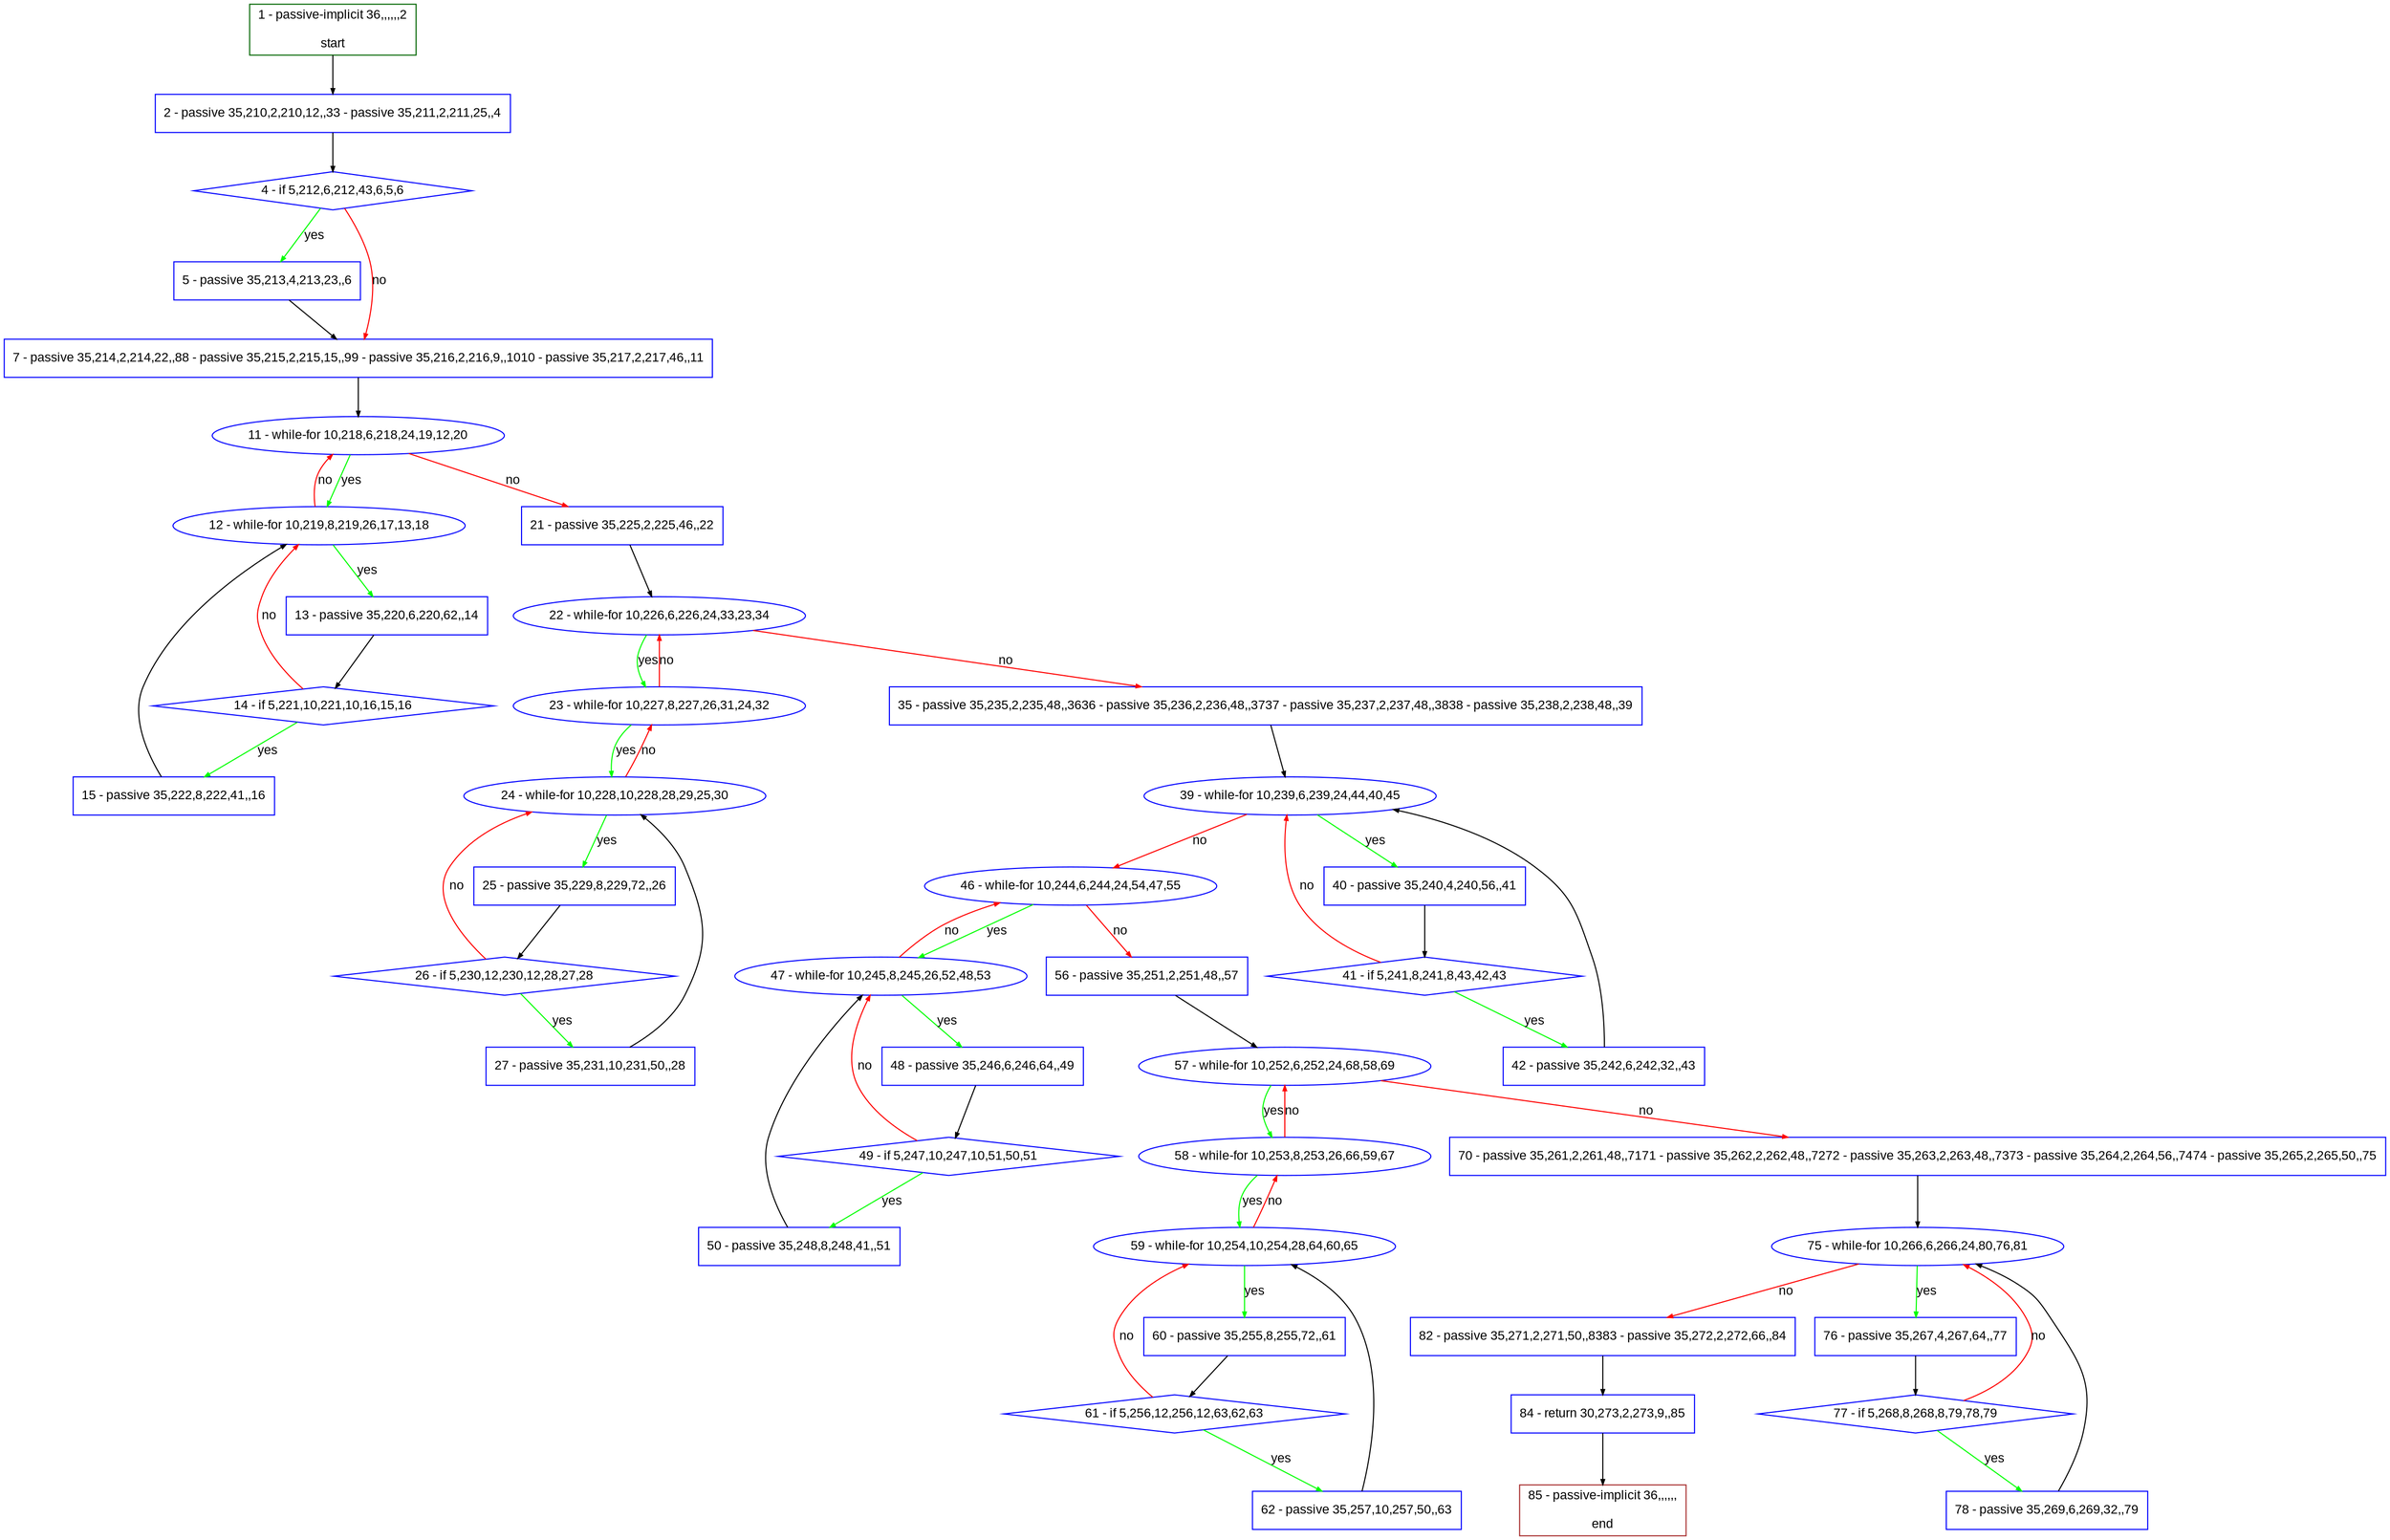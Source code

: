 digraph "" {
  graph [pack="true", label="", fontsize="12", packmode="clust", fontname="Arial", fillcolor="#FFFFCC", bgcolor="white", style="rounded,filled", compound="true"];
  node [node_initialized="no", label="", color="grey", fontsize="12", fillcolor="white", fontname="Arial", style="filled", shape="rectangle", compound="true", fixedsize="false"];
  edge [fontcolor="black", arrowhead="normal", arrowtail="none", arrowsize="0.5", ltail="", label="", color="black", fontsize="12", lhead="", fontname="Arial", dir="forward", compound="true"];
  __N1 [label="2 - passive 35,210,2,210,12,,33 - passive 35,211,2,211,25,,4", color="#0000ff", fillcolor="#ffffff", style="filled", shape="box"];
  __N2 [label="1 - passive-implicit 36,,,,,,2\n\nstart", color="#006400", fillcolor="#ffffff", style="filled", shape="box"];
  __N3 [label="4 - if 5,212,6,212,43,6,5,6", color="#0000ff", fillcolor="#ffffff", style="filled", shape="diamond"];
  __N4 [label="5 - passive 35,213,4,213,23,,6", color="#0000ff", fillcolor="#ffffff", style="filled", shape="box"];
  __N5 [label="7 - passive 35,214,2,214,22,,88 - passive 35,215,2,215,15,,99 - passive 35,216,2,216,9,,1010 - passive 35,217,2,217,46,,11", color="#0000ff", fillcolor="#ffffff", style="filled", shape="box"];
  __N6 [label="11 - while-for 10,218,6,218,24,19,12,20", color="#0000ff", fillcolor="#ffffff", style="filled", shape="oval"];
  __N7 [label="12 - while-for 10,219,8,219,26,17,13,18", color="#0000ff", fillcolor="#ffffff", style="filled", shape="oval"];
  __N8 [label="21 - passive 35,225,2,225,46,,22", color="#0000ff", fillcolor="#ffffff", style="filled", shape="box"];
  __N9 [label="13 - passive 35,220,6,220,62,,14", color="#0000ff", fillcolor="#ffffff", style="filled", shape="box"];
  __N10 [label="14 - if 5,221,10,221,10,16,15,16", color="#0000ff", fillcolor="#ffffff", style="filled", shape="diamond"];
  __N11 [label="15 - passive 35,222,8,222,41,,16", color="#0000ff", fillcolor="#ffffff", style="filled", shape="box"];
  __N12 [label="22 - while-for 10,226,6,226,24,33,23,34", color="#0000ff", fillcolor="#ffffff", style="filled", shape="oval"];
  __N13 [label="23 - while-for 10,227,8,227,26,31,24,32", color="#0000ff", fillcolor="#ffffff", style="filled", shape="oval"];
  __N14 [label="35 - passive 35,235,2,235,48,,3636 - passive 35,236,2,236,48,,3737 - passive 35,237,2,237,48,,3838 - passive 35,238,2,238,48,,39", color="#0000ff", fillcolor="#ffffff", style="filled", shape="box"];
  __N15 [label="24 - while-for 10,228,10,228,28,29,25,30", color="#0000ff", fillcolor="#ffffff", style="filled", shape="oval"];
  __N16 [label="25 - passive 35,229,8,229,72,,26", color="#0000ff", fillcolor="#ffffff", style="filled", shape="box"];
  __N17 [label="26 - if 5,230,12,230,12,28,27,28", color="#0000ff", fillcolor="#ffffff", style="filled", shape="diamond"];
  __N18 [label="27 - passive 35,231,10,231,50,,28", color="#0000ff", fillcolor="#ffffff", style="filled", shape="box"];
  __N19 [label="39 - while-for 10,239,6,239,24,44,40,45", color="#0000ff", fillcolor="#ffffff", style="filled", shape="oval"];
  __N20 [label="40 - passive 35,240,4,240,56,,41", color="#0000ff", fillcolor="#ffffff", style="filled", shape="box"];
  __N21 [label="46 - while-for 10,244,6,244,24,54,47,55", color="#0000ff", fillcolor="#ffffff", style="filled", shape="oval"];
  __N22 [label="41 - if 5,241,8,241,8,43,42,43", color="#0000ff", fillcolor="#ffffff", style="filled", shape="diamond"];
  __N23 [label="42 - passive 35,242,6,242,32,,43", color="#0000ff", fillcolor="#ffffff", style="filled", shape="box"];
  __N24 [label="47 - while-for 10,245,8,245,26,52,48,53", color="#0000ff", fillcolor="#ffffff", style="filled", shape="oval"];
  __N25 [label="56 - passive 35,251,2,251,48,,57", color="#0000ff", fillcolor="#ffffff", style="filled", shape="box"];
  __N26 [label="48 - passive 35,246,6,246,64,,49", color="#0000ff", fillcolor="#ffffff", style="filled", shape="box"];
  __N27 [label="49 - if 5,247,10,247,10,51,50,51", color="#0000ff", fillcolor="#ffffff", style="filled", shape="diamond"];
  __N28 [label="50 - passive 35,248,8,248,41,,51", color="#0000ff", fillcolor="#ffffff", style="filled", shape="box"];
  __N29 [label="57 - while-for 10,252,6,252,24,68,58,69", color="#0000ff", fillcolor="#ffffff", style="filled", shape="oval"];
  __N30 [label="58 - while-for 10,253,8,253,26,66,59,67", color="#0000ff", fillcolor="#ffffff", style="filled", shape="oval"];
  __N31 [label="70 - passive 35,261,2,261,48,,7171 - passive 35,262,2,262,48,,7272 - passive 35,263,2,263,48,,7373 - passive 35,264,2,264,56,,7474 - passive 35,265,2,265,50,,75", color="#0000ff", fillcolor="#ffffff", style="filled", shape="box"];
  __N32 [label="59 - while-for 10,254,10,254,28,64,60,65", color="#0000ff", fillcolor="#ffffff", style="filled", shape="oval"];
  __N33 [label="60 - passive 35,255,8,255,72,,61", color="#0000ff", fillcolor="#ffffff", style="filled", shape="box"];
  __N34 [label="61 - if 5,256,12,256,12,63,62,63", color="#0000ff", fillcolor="#ffffff", style="filled", shape="diamond"];
  __N35 [label="62 - passive 35,257,10,257,50,,63", color="#0000ff", fillcolor="#ffffff", style="filled", shape="box"];
  __N36 [label="75 - while-for 10,266,6,266,24,80,76,81", color="#0000ff", fillcolor="#ffffff", style="filled", shape="oval"];
  __N37 [label="76 - passive 35,267,4,267,64,,77", color="#0000ff", fillcolor="#ffffff", style="filled", shape="box"];
  __N38 [label="82 - passive 35,271,2,271,50,,8383 - passive 35,272,2,272,66,,84", color="#0000ff", fillcolor="#ffffff", style="filled", shape="box"];
  __N39 [label="77 - if 5,268,8,268,8,79,78,79", color="#0000ff", fillcolor="#ffffff", style="filled", shape="diamond"];
  __N40 [label="78 - passive 35,269,6,269,32,,79", color="#0000ff", fillcolor="#ffffff", style="filled", shape="box"];
  __N41 [label="84 - return 30,273,2,273,9,,85", color="#0000ff", fillcolor="#ffffff", style="filled", shape="box"];
  __N42 [label="85 - passive-implicit 36,,,,,,\n\nend", color="#a52a2a", fillcolor="#ffffff", style="filled", shape="box"];
  __N2 -> __N1 [arrowhead="normal", arrowtail="none", color="#000000", label="", dir="forward"];
  __N1 -> __N3 [arrowhead="normal", arrowtail="none", color="#000000", label="", dir="forward"];
  __N3 -> __N4 [arrowhead="normal", arrowtail="none", color="#00ff00", label="yes", dir="forward"];
  __N3 -> __N5 [arrowhead="normal", arrowtail="none", color="#ff0000", label="no", dir="forward"];
  __N4 -> __N5 [arrowhead="normal", arrowtail="none", color="#000000", label="", dir="forward"];
  __N5 -> __N6 [arrowhead="normal", arrowtail="none", color="#000000", label="", dir="forward"];
  __N6 -> __N7 [arrowhead="normal", arrowtail="none", color="#00ff00", label="yes", dir="forward"];
  __N7 -> __N6 [arrowhead="normal", arrowtail="none", color="#ff0000", label="no", dir="forward"];
  __N6 -> __N8 [arrowhead="normal", arrowtail="none", color="#ff0000", label="no", dir="forward"];
  __N7 -> __N9 [arrowhead="normal", arrowtail="none", color="#00ff00", label="yes", dir="forward"];
  __N9 -> __N10 [arrowhead="normal", arrowtail="none", color="#000000", label="", dir="forward"];
  __N10 -> __N7 [arrowhead="normal", arrowtail="none", color="#ff0000", label="no", dir="forward"];
  __N10 -> __N11 [arrowhead="normal", arrowtail="none", color="#00ff00", label="yes", dir="forward"];
  __N11 -> __N7 [arrowhead="normal", arrowtail="none", color="#000000", label="", dir="forward"];
  __N8 -> __N12 [arrowhead="normal", arrowtail="none", color="#000000", label="", dir="forward"];
  __N12 -> __N13 [arrowhead="normal", arrowtail="none", color="#00ff00", label="yes", dir="forward"];
  __N13 -> __N12 [arrowhead="normal", arrowtail="none", color="#ff0000", label="no", dir="forward"];
  __N12 -> __N14 [arrowhead="normal", arrowtail="none", color="#ff0000", label="no", dir="forward"];
  __N13 -> __N15 [arrowhead="normal", arrowtail="none", color="#00ff00", label="yes", dir="forward"];
  __N15 -> __N13 [arrowhead="normal", arrowtail="none", color="#ff0000", label="no", dir="forward"];
  __N15 -> __N16 [arrowhead="normal", arrowtail="none", color="#00ff00", label="yes", dir="forward"];
  __N16 -> __N17 [arrowhead="normal", arrowtail="none", color="#000000", label="", dir="forward"];
  __N17 -> __N15 [arrowhead="normal", arrowtail="none", color="#ff0000", label="no", dir="forward"];
  __N17 -> __N18 [arrowhead="normal", arrowtail="none", color="#00ff00", label="yes", dir="forward"];
  __N18 -> __N15 [arrowhead="normal", arrowtail="none", color="#000000", label="", dir="forward"];
  __N14 -> __N19 [arrowhead="normal", arrowtail="none", color="#000000", label="", dir="forward"];
  __N19 -> __N20 [arrowhead="normal", arrowtail="none", color="#00ff00", label="yes", dir="forward"];
  __N19 -> __N21 [arrowhead="normal", arrowtail="none", color="#ff0000", label="no", dir="forward"];
  __N20 -> __N22 [arrowhead="normal", arrowtail="none", color="#000000", label="", dir="forward"];
  __N22 -> __N19 [arrowhead="normal", arrowtail="none", color="#ff0000", label="no", dir="forward"];
  __N22 -> __N23 [arrowhead="normal", arrowtail="none", color="#00ff00", label="yes", dir="forward"];
  __N23 -> __N19 [arrowhead="normal", arrowtail="none", color="#000000", label="", dir="forward"];
  __N21 -> __N24 [arrowhead="normal", arrowtail="none", color="#00ff00", label="yes", dir="forward"];
  __N24 -> __N21 [arrowhead="normal", arrowtail="none", color="#ff0000", label="no", dir="forward"];
  __N21 -> __N25 [arrowhead="normal", arrowtail="none", color="#ff0000", label="no", dir="forward"];
  __N24 -> __N26 [arrowhead="normal", arrowtail="none", color="#00ff00", label="yes", dir="forward"];
  __N26 -> __N27 [arrowhead="normal", arrowtail="none", color="#000000", label="", dir="forward"];
  __N27 -> __N24 [arrowhead="normal", arrowtail="none", color="#ff0000", label="no", dir="forward"];
  __N27 -> __N28 [arrowhead="normal", arrowtail="none", color="#00ff00", label="yes", dir="forward"];
  __N28 -> __N24 [arrowhead="normal", arrowtail="none", color="#000000", label="", dir="forward"];
  __N25 -> __N29 [arrowhead="normal", arrowtail="none", color="#000000", label="", dir="forward"];
  __N29 -> __N30 [arrowhead="normal", arrowtail="none", color="#00ff00", label="yes", dir="forward"];
  __N30 -> __N29 [arrowhead="normal", arrowtail="none", color="#ff0000", label="no", dir="forward"];
  __N29 -> __N31 [arrowhead="normal", arrowtail="none", color="#ff0000", label="no", dir="forward"];
  __N30 -> __N32 [arrowhead="normal", arrowtail="none", color="#00ff00", label="yes", dir="forward"];
  __N32 -> __N30 [arrowhead="normal", arrowtail="none", color="#ff0000", label="no", dir="forward"];
  __N32 -> __N33 [arrowhead="normal", arrowtail="none", color="#00ff00", label="yes", dir="forward"];
  __N33 -> __N34 [arrowhead="normal", arrowtail="none", color="#000000", label="", dir="forward"];
  __N34 -> __N32 [arrowhead="normal", arrowtail="none", color="#ff0000", label="no", dir="forward"];
  __N34 -> __N35 [arrowhead="normal", arrowtail="none", color="#00ff00", label="yes", dir="forward"];
  __N35 -> __N32 [arrowhead="normal", arrowtail="none", color="#000000", label="", dir="forward"];
  __N31 -> __N36 [arrowhead="normal", arrowtail="none", color="#000000", label="", dir="forward"];
  __N36 -> __N37 [arrowhead="normal", arrowtail="none", color="#00ff00", label="yes", dir="forward"];
  __N36 -> __N38 [arrowhead="normal", arrowtail="none", color="#ff0000", label="no", dir="forward"];
  __N37 -> __N39 [arrowhead="normal", arrowtail="none", color="#000000", label="", dir="forward"];
  __N39 -> __N36 [arrowhead="normal", arrowtail="none", color="#ff0000", label="no", dir="forward"];
  __N39 -> __N40 [arrowhead="normal", arrowtail="none", color="#00ff00", label="yes", dir="forward"];
  __N40 -> __N36 [arrowhead="normal", arrowtail="none", color="#000000", label="", dir="forward"];
  __N38 -> __N41 [arrowhead="normal", arrowtail="none", color="#000000", label="", dir="forward"];
  __N41 -> __N42 [arrowhead="normal", arrowtail="none", color="#000000", label="", dir="forward"];
}
